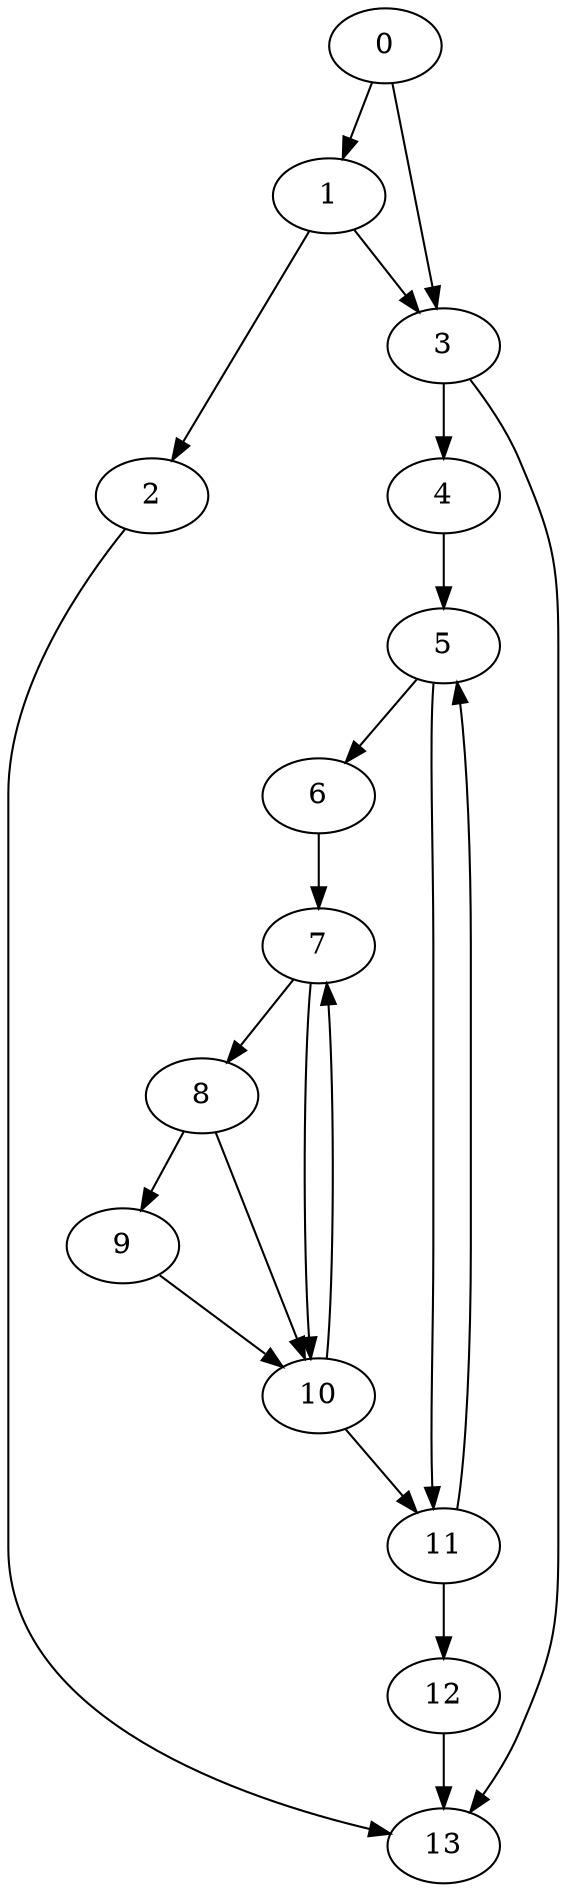 digraph {
	0
	1
	2
	3
	4
	5
	6
	7
	8
	9
	10
	11
	12
	13
	0 -> 3
	1 -> 3
	3 -> 4
	2 -> 13
	3 -> 13
	12 -> 13
	4 -> 5
	11 -> 5
	5 -> 6
	8 -> 9
	5 -> 11
	10 -> 11
	1 -> 2
	7 -> 8
	0 -> 1
	6 -> 7
	10 -> 7
	7 -> 10
	8 -> 10
	9 -> 10
	11 -> 12
}
